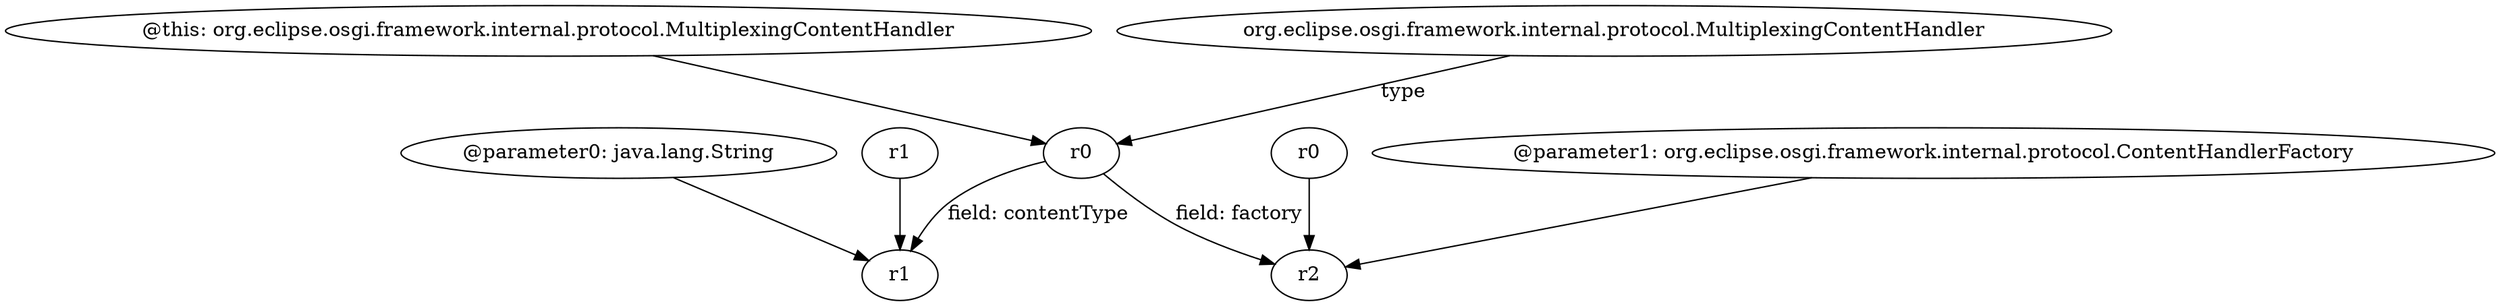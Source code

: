 digraph g {
0[label="r0"]
1[label="r2"]
0->1[label=""]
2[label="@parameter0: java.lang.String"]
3[label="r1"]
2->3[label=""]
4[label="r0"]
4->1[label="field: factory"]
5[label="@this: org.eclipse.osgi.framework.internal.protocol.MultiplexingContentHandler"]
5->4[label=""]
6[label="org.eclipse.osgi.framework.internal.protocol.MultiplexingContentHandler"]
6->4[label="type"]
7[label="@parameter1: org.eclipse.osgi.framework.internal.protocol.ContentHandlerFactory"]
7->1[label=""]
8[label="r1"]
8->3[label=""]
4->3[label="field: contentType"]
}